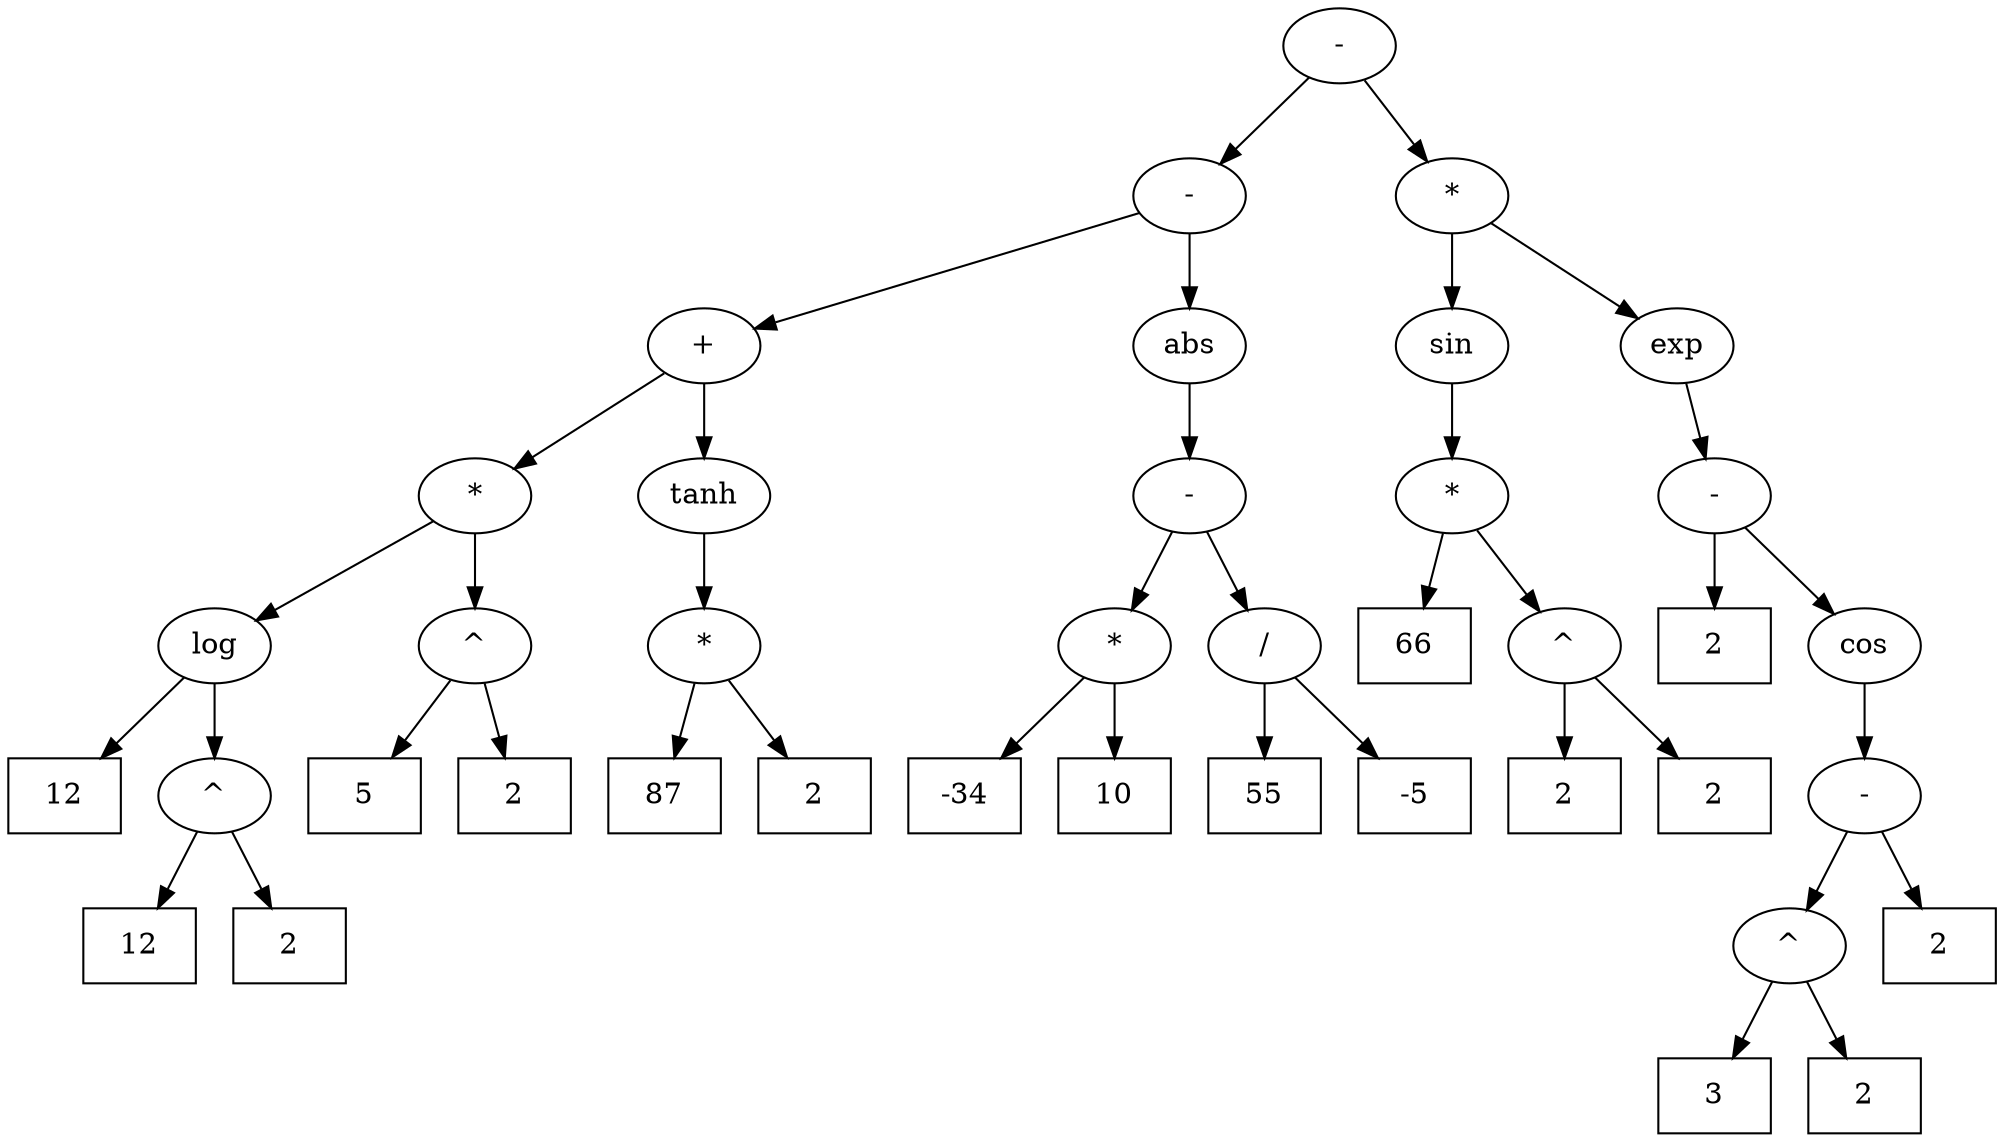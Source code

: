 digraph TREE {

	peak0x5611ea800b50 [label = "-"];
		peak0x5611ea800b50 -> peak0x5611ea800980
	peak0x5611ea800980 [label = "-"];
		peak0x5611ea800980 -> peak0x5611ea800870
	peak0x5611ea800870 [label = "+"];
		peak0x5611ea800870 -> peak0x5611ea8007b0
	peak0x5611ea8007b0 [label = "*"];
		peak0x5611ea8007b0 -> peak0x5611ea8006f0
	peak0x5611ea8006f0 [label = "log"];
		peak0x5611ea8006f0 -> peak0x5611ea8006c0
	peak0x5611ea8006c0 [label = "12" shape = box];
		peak0x5611ea8006f0 -> peak0x5611ea800750
	peak0x5611ea800750 [label = "^"];
		peak0x5611ea800750 -> peak0x5611ea800720
	peak0x5611ea800720 [label = "12" shape = box];
		peak0x5611ea800750 -> peak0x5611ea800780
	peak0x5611ea800780 [label = "2" shape = box];
		peak0x5611ea8007b0 -> peak0x5611ea800810
	peak0x5611ea800810 [label = "^"];
		peak0x5611ea800810 -> peak0x5611ea8007e0
	peak0x5611ea8007e0 [label = "5" shape = box];
		peak0x5611ea800810 -> peak0x5611ea800840
	peak0x5611ea800840 [label = "2" shape = box];
		peak0x5611ea800870 -> peak0x5611ea8008a0
	peak0x5611ea8008a0 [label = "tanh"];
		peak0x5611ea8008a0 -> peak0x5611ea800920
	peak0x5611ea800920 [label = "*"];
		peak0x5611ea800920 -> peak0x5611ea8008f0
	peak0x5611ea8008f0 [label = "87" shape = box];
		peak0x5611ea800920 -> peak0x5611ea800950
	peak0x5611ea800950 [label = "2" shape = box];
		peak0x5611ea800980 -> peak0x5611ea8009b0
	peak0x5611ea8009b0 [label = "abs"];
		peak0x5611ea8009b0 -> peak0x5611ea800a90
	peak0x5611ea800a90 [label = "-"];
		peak0x5611ea800a90 -> peak0x5611ea800a30
	peak0x5611ea800a30 [label = "*"];
		peak0x5611ea800a30 -> peak0x5611ea800a00
	peak0x5611ea800a00 [label = "-34" shape = box];
		peak0x5611ea800a30 -> peak0x5611ea800a60
	peak0x5611ea800a60 [label = "10" shape = box];
		peak0x5611ea800a90 -> peak0x5611ea800af0
	peak0x5611ea800af0 [label = "/"];
		peak0x5611ea800af0 -> peak0x5611ea800ac0
	peak0x5611ea800ac0 [label = "55" shape = box];
		peak0x5611ea800af0 -> peak0x5611ea800b20
	peak0x5611ea800b20 [label = "-5" shape = box];
		peak0x5611ea800b50 -> peak0x5611ea800cc0
	peak0x5611ea800cc0 [label = "*"];
		peak0x5611ea800cc0 -> peak0x5611ea800b80
	peak0x5611ea800b80 [label = "sin"];
		peak0x5611ea800b80 -> peak0x5611ea800c00
	peak0x5611ea800c00 [label = "*"];
		peak0x5611ea800c00 -> peak0x5611ea800bd0
	peak0x5611ea800bd0 [label = "66" shape = box];
		peak0x5611ea800c00 -> peak0x5611ea800c60
	peak0x5611ea800c60 [label = "^"];
		peak0x5611ea800c60 -> peak0x5611ea800c30
	peak0x5611ea800c30 [label = "2" shape = box];
		peak0x5611ea800c60 -> peak0x5611ea800c90
	peak0x5611ea800c90 [label = "2" shape = box];
		peak0x5611ea800cc0 -> peak0x5611ea800cf0
	peak0x5611ea800cf0 [label = "exp"];
		peak0x5611ea800cf0 -> peak0x5611ea800d70
	peak0x5611ea800d70 [label = "-"];
		peak0x5611ea800d70 -> peak0x5611ea800d40
	peak0x5611ea800d40 [label = "2" shape = box];
		peak0x5611ea800d70 -> peak0x5611ea800da0
	peak0x5611ea800da0 [label = "cos"];
		peak0x5611ea800da0 -> peak0x5611ea800e80
	peak0x5611ea800e80 [label = "-"];
		peak0x5611ea800e80 -> peak0x5611ea800e20
	peak0x5611ea800e20 [label = "^"];
		peak0x5611ea800e20 -> peak0x5611ea800df0
	peak0x5611ea800df0 [label = "3" shape = box];
		peak0x5611ea800e20 -> peak0x5611ea800e50
	peak0x5611ea800e50 [label = "2" shape = box];
		peak0x5611ea800e80 -> peak0x5611ea800eb0
	peak0x5611ea800eb0 [label = "2" shape = box];
}

